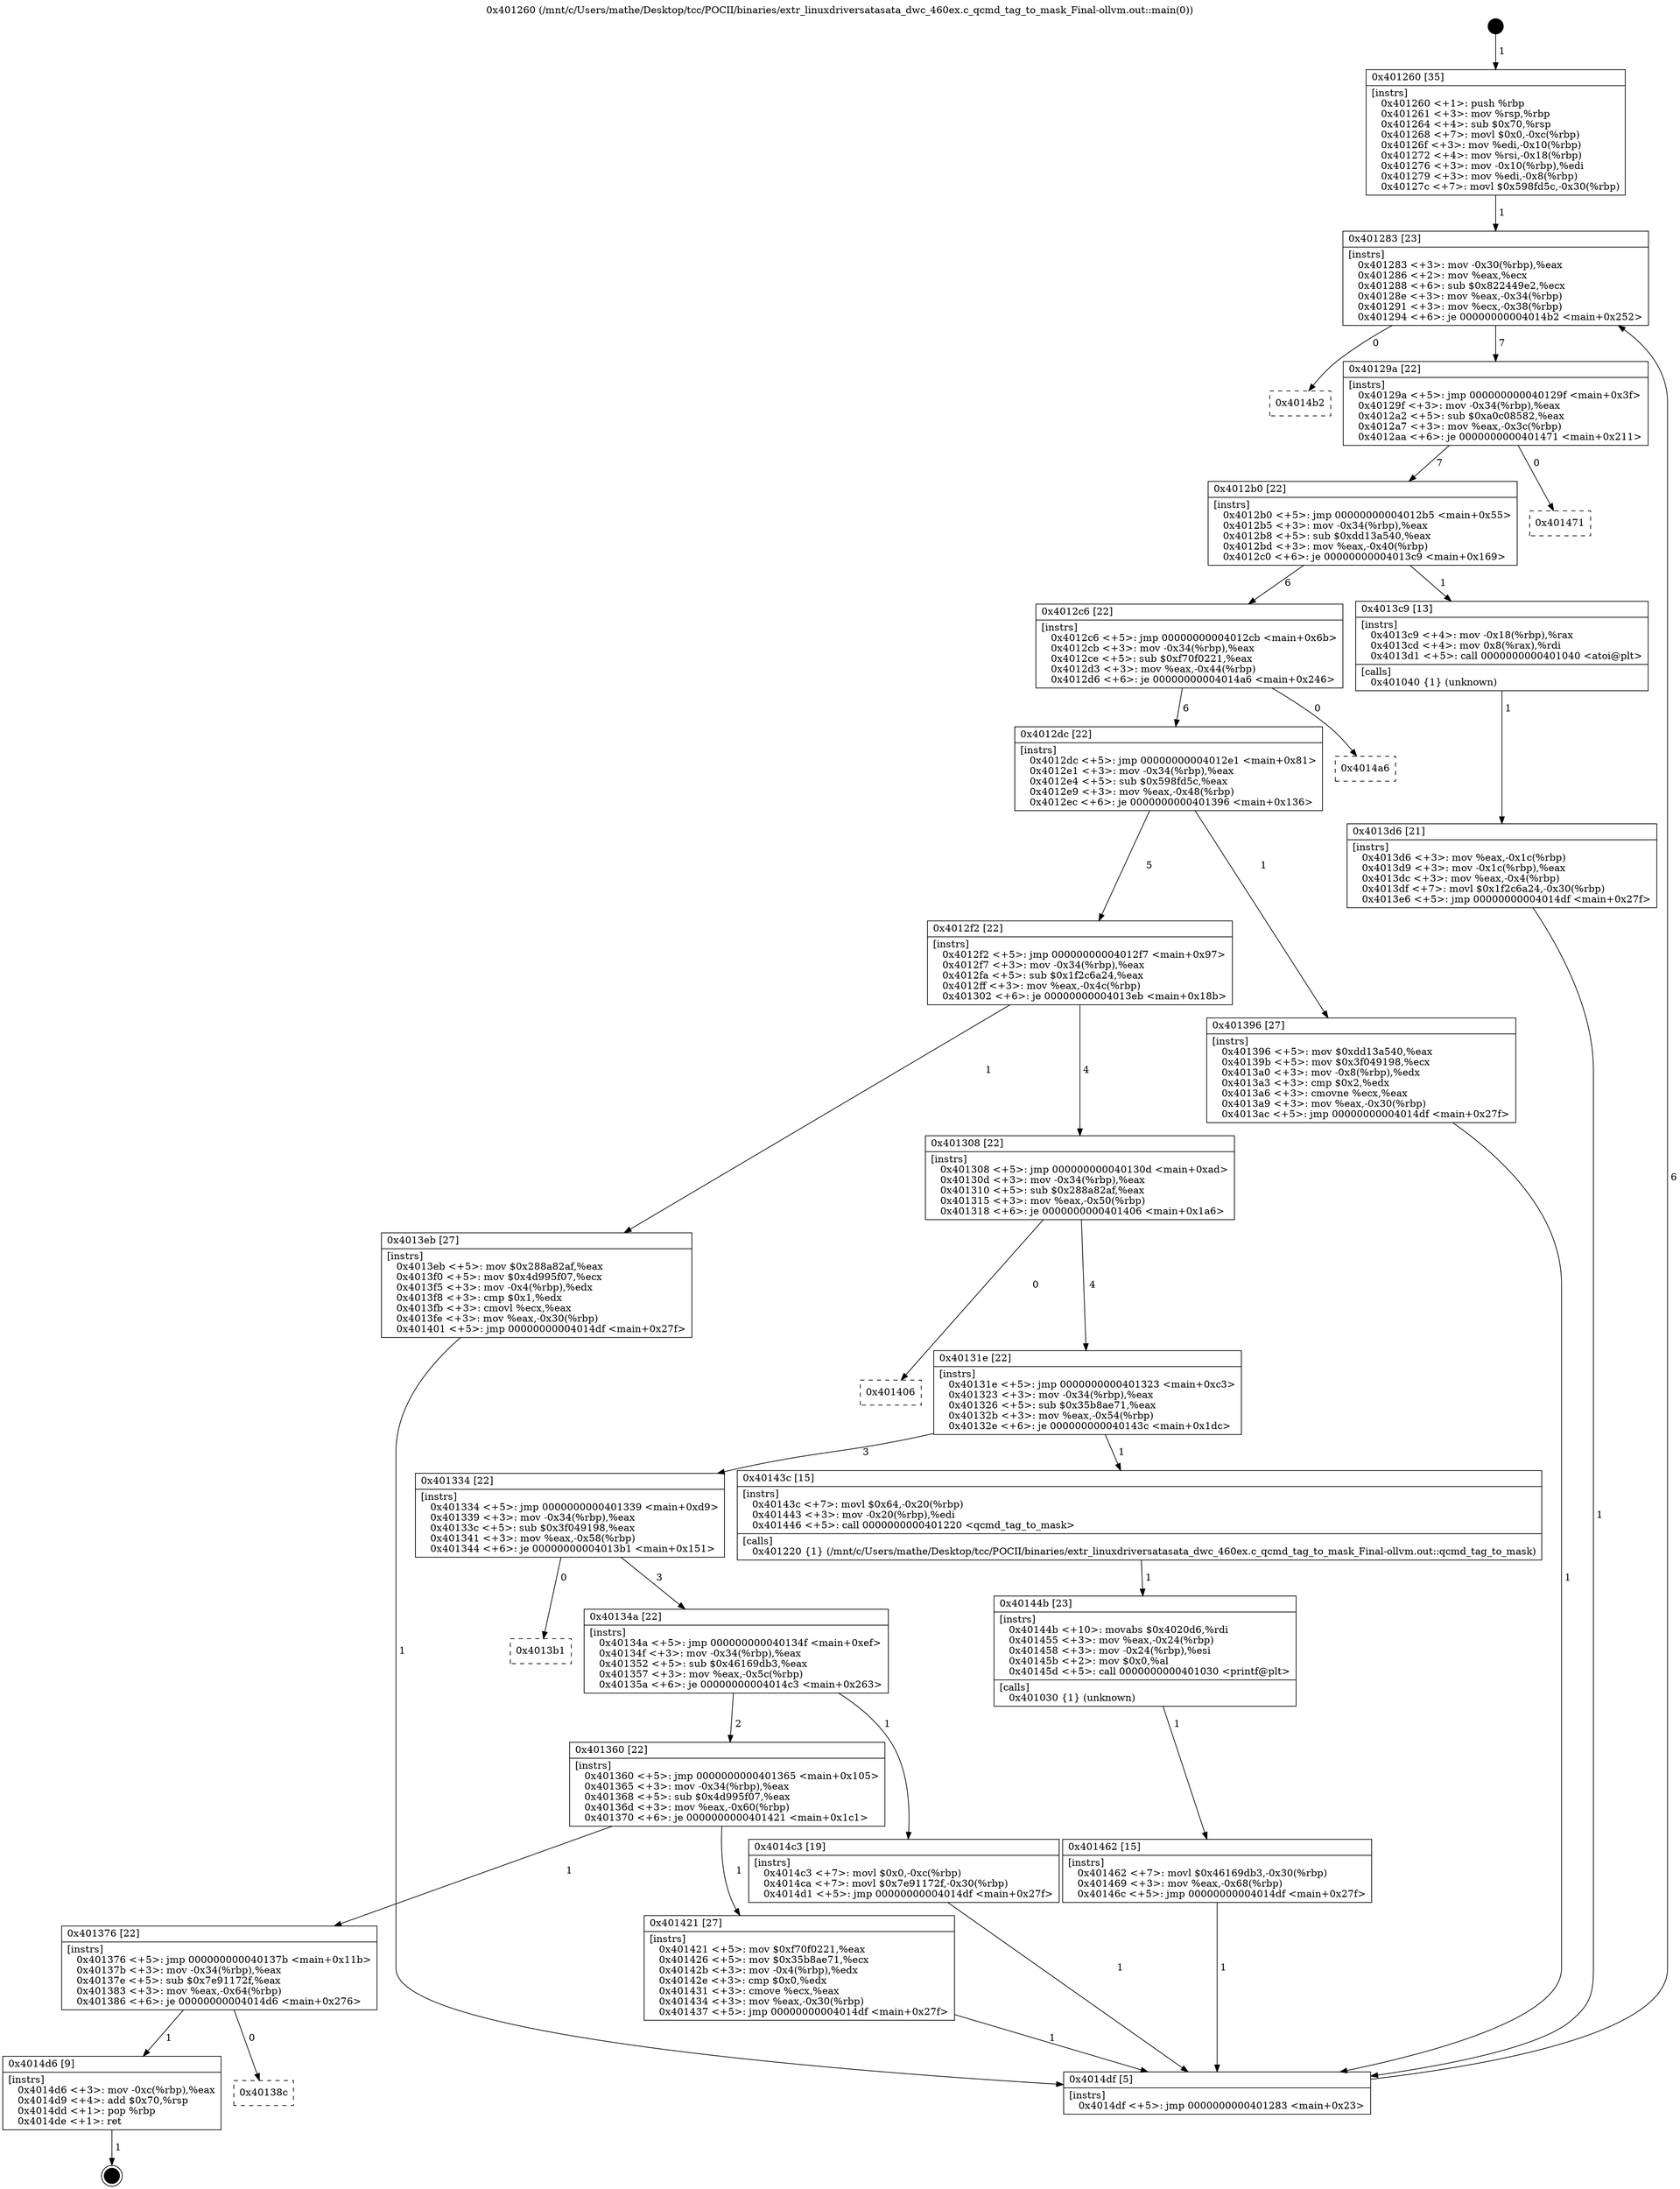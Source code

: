 digraph "0x401260" {
  label = "0x401260 (/mnt/c/Users/mathe/Desktop/tcc/POCII/binaries/extr_linuxdriversatasata_dwc_460ex.c_qcmd_tag_to_mask_Final-ollvm.out::main(0))"
  labelloc = "t"
  node[shape=record]

  Entry [label="",width=0.3,height=0.3,shape=circle,fillcolor=black,style=filled]
  "0x401283" [label="{
     0x401283 [23]\l
     | [instrs]\l
     &nbsp;&nbsp;0x401283 \<+3\>: mov -0x30(%rbp),%eax\l
     &nbsp;&nbsp;0x401286 \<+2\>: mov %eax,%ecx\l
     &nbsp;&nbsp;0x401288 \<+6\>: sub $0x822449e2,%ecx\l
     &nbsp;&nbsp;0x40128e \<+3\>: mov %eax,-0x34(%rbp)\l
     &nbsp;&nbsp;0x401291 \<+3\>: mov %ecx,-0x38(%rbp)\l
     &nbsp;&nbsp;0x401294 \<+6\>: je 00000000004014b2 \<main+0x252\>\l
  }"]
  "0x4014b2" [label="{
     0x4014b2\l
  }", style=dashed]
  "0x40129a" [label="{
     0x40129a [22]\l
     | [instrs]\l
     &nbsp;&nbsp;0x40129a \<+5\>: jmp 000000000040129f \<main+0x3f\>\l
     &nbsp;&nbsp;0x40129f \<+3\>: mov -0x34(%rbp),%eax\l
     &nbsp;&nbsp;0x4012a2 \<+5\>: sub $0xa0c08582,%eax\l
     &nbsp;&nbsp;0x4012a7 \<+3\>: mov %eax,-0x3c(%rbp)\l
     &nbsp;&nbsp;0x4012aa \<+6\>: je 0000000000401471 \<main+0x211\>\l
  }"]
  Exit [label="",width=0.3,height=0.3,shape=circle,fillcolor=black,style=filled,peripheries=2]
  "0x401471" [label="{
     0x401471\l
  }", style=dashed]
  "0x4012b0" [label="{
     0x4012b0 [22]\l
     | [instrs]\l
     &nbsp;&nbsp;0x4012b0 \<+5\>: jmp 00000000004012b5 \<main+0x55\>\l
     &nbsp;&nbsp;0x4012b5 \<+3\>: mov -0x34(%rbp),%eax\l
     &nbsp;&nbsp;0x4012b8 \<+5\>: sub $0xdd13a540,%eax\l
     &nbsp;&nbsp;0x4012bd \<+3\>: mov %eax,-0x40(%rbp)\l
     &nbsp;&nbsp;0x4012c0 \<+6\>: je 00000000004013c9 \<main+0x169\>\l
  }"]
  "0x40138c" [label="{
     0x40138c\l
  }", style=dashed]
  "0x4013c9" [label="{
     0x4013c9 [13]\l
     | [instrs]\l
     &nbsp;&nbsp;0x4013c9 \<+4\>: mov -0x18(%rbp),%rax\l
     &nbsp;&nbsp;0x4013cd \<+4\>: mov 0x8(%rax),%rdi\l
     &nbsp;&nbsp;0x4013d1 \<+5\>: call 0000000000401040 \<atoi@plt\>\l
     | [calls]\l
     &nbsp;&nbsp;0x401040 \{1\} (unknown)\l
  }"]
  "0x4012c6" [label="{
     0x4012c6 [22]\l
     | [instrs]\l
     &nbsp;&nbsp;0x4012c6 \<+5\>: jmp 00000000004012cb \<main+0x6b\>\l
     &nbsp;&nbsp;0x4012cb \<+3\>: mov -0x34(%rbp),%eax\l
     &nbsp;&nbsp;0x4012ce \<+5\>: sub $0xf70f0221,%eax\l
     &nbsp;&nbsp;0x4012d3 \<+3\>: mov %eax,-0x44(%rbp)\l
     &nbsp;&nbsp;0x4012d6 \<+6\>: je 00000000004014a6 \<main+0x246\>\l
  }"]
  "0x4014d6" [label="{
     0x4014d6 [9]\l
     | [instrs]\l
     &nbsp;&nbsp;0x4014d6 \<+3\>: mov -0xc(%rbp),%eax\l
     &nbsp;&nbsp;0x4014d9 \<+4\>: add $0x70,%rsp\l
     &nbsp;&nbsp;0x4014dd \<+1\>: pop %rbp\l
     &nbsp;&nbsp;0x4014de \<+1\>: ret\l
  }"]
  "0x4014a6" [label="{
     0x4014a6\l
  }", style=dashed]
  "0x4012dc" [label="{
     0x4012dc [22]\l
     | [instrs]\l
     &nbsp;&nbsp;0x4012dc \<+5\>: jmp 00000000004012e1 \<main+0x81\>\l
     &nbsp;&nbsp;0x4012e1 \<+3\>: mov -0x34(%rbp),%eax\l
     &nbsp;&nbsp;0x4012e4 \<+5\>: sub $0x598fd5c,%eax\l
     &nbsp;&nbsp;0x4012e9 \<+3\>: mov %eax,-0x48(%rbp)\l
     &nbsp;&nbsp;0x4012ec \<+6\>: je 0000000000401396 \<main+0x136\>\l
  }"]
  "0x401462" [label="{
     0x401462 [15]\l
     | [instrs]\l
     &nbsp;&nbsp;0x401462 \<+7\>: movl $0x46169db3,-0x30(%rbp)\l
     &nbsp;&nbsp;0x401469 \<+3\>: mov %eax,-0x68(%rbp)\l
     &nbsp;&nbsp;0x40146c \<+5\>: jmp 00000000004014df \<main+0x27f\>\l
  }"]
  "0x401396" [label="{
     0x401396 [27]\l
     | [instrs]\l
     &nbsp;&nbsp;0x401396 \<+5\>: mov $0xdd13a540,%eax\l
     &nbsp;&nbsp;0x40139b \<+5\>: mov $0x3f049198,%ecx\l
     &nbsp;&nbsp;0x4013a0 \<+3\>: mov -0x8(%rbp),%edx\l
     &nbsp;&nbsp;0x4013a3 \<+3\>: cmp $0x2,%edx\l
     &nbsp;&nbsp;0x4013a6 \<+3\>: cmovne %ecx,%eax\l
     &nbsp;&nbsp;0x4013a9 \<+3\>: mov %eax,-0x30(%rbp)\l
     &nbsp;&nbsp;0x4013ac \<+5\>: jmp 00000000004014df \<main+0x27f\>\l
  }"]
  "0x4012f2" [label="{
     0x4012f2 [22]\l
     | [instrs]\l
     &nbsp;&nbsp;0x4012f2 \<+5\>: jmp 00000000004012f7 \<main+0x97\>\l
     &nbsp;&nbsp;0x4012f7 \<+3\>: mov -0x34(%rbp),%eax\l
     &nbsp;&nbsp;0x4012fa \<+5\>: sub $0x1f2c6a24,%eax\l
     &nbsp;&nbsp;0x4012ff \<+3\>: mov %eax,-0x4c(%rbp)\l
     &nbsp;&nbsp;0x401302 \<+6\>: je 00000000004013eb \<main+0x18b\>\l
  }"]
  "0x4014df" [label="{
     0x4014df [5]\l
     | [instrs]\l
     &nbsp;&nbsp;0x4014df \<+5\>: jmp 0000000000401283 \<main+0x23\>\l
  }"]
  "0x401260" [label="{
     0x401260 [35]\l
     | [instrs]\l
     &nbsp;&nbsp;0x401260 \<+1\>: push %rbp\l
     &nbsp;&nbsp;0x401261 \<+3\>: mov %rsp,%rbp\l
     &nbsp;&nbsp;0x401264 \<+4\>: sub $0x70,%rsp\l
     &nbsp;&nbsp;0x401268 \<+7\>: movl $0x0,-0xc(%rbp)\l
     &nbsp;&nbsp;0x40126f \<+3\>: mov %edi,-0x10(%rbp)\l
     &nbsp;&nbsp;0x401272 \<+4\>: mov %rsi,-0x18(%rbp)\l
     &nbsp;&nbsp;0x401276 \<+3\>: mov -0x10(%rbp),%edi\l
     &nbsp;&nbsp;0x401279 \<+3\>: mov %edi,-0x8(%rbp)\l
     &nbsp;&nbsp;0x40127c \<+7\>: movl $0x598fd5c,-0x30(%rbp)\l
  }"]
  "0x4013d6" [label="{
     0x4013d6 [21]\l
     | [instrs]\l
     &nbsp;&nbsp;0x4013d6 \<+3\>: mov %eax,-0x1c(%rbp)\l
     &nbsp;&nbsp;0x4013d9 \<+3\>: mov -0x1c(%rbp),%eax\l
     &nbsp;&nbsp;0x4013dc \<+3\>: mov %eax,-0x4(%rbp)\l
     &nbsp;&nbsp;0x4013df \<+7\>: movl $0x1f2c6a24,-0x30(%rbp)\l
     &nbsp;&nbsp;0x4013e6 \<+5\>: jmp 00000000004014df \<main+0x27f\>\l
  }"]
  "0x40144b" [label="{
     0x40144b [23]\l
     | [instrs]\l
     &nbsp;&nbsp;0x40144b \<+10\>: movabs $0x4020d6,%rdi\l
     &nbsp;&nbsp;0x401455 \<+3\>: mov %eax,-0x24(%rbp)\l
     &nbsp;&nbsp;0x401458 \<+3\>: mov -0x24(%rbp),%esi\l
     &nbsp;&nbsp;0x40145b \<+2\>: mov $0x0,%al\l
     &nbsp;&nbsp;0x40145d \<+5\>: call 0000000000401030 \<printf@plt\>\l
     | [calls]\l
     &nbsp;&nbsp;0x401030 \{1\} (unknown)\l
  }"]
  "0x4013eb" [label="{
     0x4013eb [27]\l
     | [instrs]\l
     &nbsp;&nbsp;0x4013eb \<+5\>: mov $0x288a82af,%eax\l
     &nbsp;&nbsp;0x4013f0 \<+5\>: mov $0x4d995f07,%ecx\l
     &nbsp;&nbsp;0x4013f5 \<+3\>: mov -0x4(%rbp),%edx\l
     &nbsp;&nbsp;0x4013f8 \<+3\>: cmp $0x1,%edx\l
     &nbsp;&nbsp;0x4013fb \<+3\>: cmovl %ecx,%eax\l
     &nbsp;&nbsp;0x4013fe \<+3\>: mov %eax,-0x30(%rbp)\l
     &nbsp;&nbsp;0x401401 \<+5\>: jmp 00000000004014df \<main+0x27f\>\l
  }"]
  "0x401308" [label="{
     0x401308 [22]\l
     | [instrs]\l
     &nbsp;&nbsp;0x401308 \<+5\>: jmp 000000000040130d \<main+0xad\>\l
     &nbsp;&nbsp;0x40130d \<+3\>: mov -0x34(%rbp),%eax\l
     &nbsp;&nbsp;0x401310 \<+5\>: sub $0x288a82af,%eax\l
     &nbsp;&nbsp;0x401315 \<+3\>: mov %eax,-0x50(%rbp)\l
     &nbsp;&nbsp;0x401318 \<+6\>: je 0000000000401406 \<main+0x1a6\>\l
  }"]
  "0x401376" [label="{
     0x401376 [22]\l
     | [instrs]\l
     &nbsp;&nbsp;0x401376 \<+5\>: jmp 000000000040137b \<main+0x11b\>\l
     &nbsp;&nbsp;0x40137b \<+3\>: mov -0x34(%rbp),%eax\l
     &nbsp;&nbsp;0x40137e \<+5\>: sub $0x7e91172f,%eax\l
     &nbsp;&nbsp;0x401383 \<+3\>: mov %eax,-0x64(%rbp)\l
     &nbsp;&nbsp;0x401386 \<+6\>: je 00000000004014d6 \<main+0x276\>\l
  }"]
  "0x401406" [label="{
     0x401406\l
  }", style=dashed]
  "0x40131e" [label="{
     0x40131e [22]\l
     | [instrs]\l
     &nbsp;&nbsp;0x40131e \<+5\>: jmp 0000000000401323 \<main+0xc3\>\l
     &nbsp;&nbsp;0x401323 \<+3\>: mov -0x34(%rbp),%eax\l
     &nbsp;&nbsp;0x401326 \<+5\>: sub $0x35b8ae71,%eax\l
     &nbsp;&nbsp;0x40132b \<+3\>: mov %eax,-0x54(%rbp)\l
     &nbsp;&nbsp;0x40132e \<+6\>: je 000000000040143c \<main+0x1dc\>\l
  }"]
  "0x401421" [label="{
     0x401421 [27]\l
     | [instrs]\l
     &nbsp;&nbsp;0x401421 \<+5\>: mov $0xf70f0221,%eax\l
     &nbsp;&nbsp;0x401426 \<+5\>: mov $0x35b8ae71,%ecx\l
     &nbsp;&nbsp;0x40142b \<+3\>: mov -0x4(%rbp),%edx\l
     &nbsp;&nbsp;0x40142e \<+3\>: cmp $0x0,%edx\l
     &nbsp;&nbsp;0x401431 \<+3\>: cmove %ecx,%eax\l
     &nbsp;&nbsp;0x401434 \<+3\>: mov %eax,-0x30(%rbp)\l
     &nbsp;&nbsp;0x401437 \<+5\>: jmp 00000000004014df \<main+0x27f\>\l
  }"]
  "0x40143c" [label="{
     0x40143c [15]\l
     | [instrs]\l
     &nbsp;&nbsp;0x40143c \<+7\>: movl $0x64,-0x20(%rbp)\l
     &nbsp;&nbsp;0x401443 \<+3\>: mov -0x20(%rbp),%edi\l
     &nbsp;&nbsp;0x401446 \<+5\>: call 0000000000401220 \<qcmd_tag_to_mask\>\l
     | [calls]\l
     &nbsp;&nbsp;0x401220 \{1\} (/mnt/c/Users/mathe/Desktop/tcc/POCII/binaries/extr_linuxdriversatasata_dwc_460ex.c_qcmd_tag_to_mask_Final-ollvm.out::qcmd_tag_to_mask)\l
  }"]
  "0x401334" [label="{
     0x401334 [22]\l
     | [instrs]\l
     &nbsp;&nbsp;0x401334 \<+5\>: jmp 0000000000401339 \<main+0xd9\>\l
     &nbsp;&nbsp;0x401339 \<+3\>: mov -0x34(%rbp),%eax\l
     &nbsp;&nbsp;0x40133c \<+5\>: sub $0x3f049198,%eax\l
     &nbsp;&nbsp;0x401341 \<+3\>: mov %eax,-0x58(%rbp)\l
     &nbsp;&nbsp;0x401344 \<+6\>: je 00000000004013b1 \<main+0x151\>\l
  }"]
  "0x401360" [label="{
     0x401360 [22]\l
     | [instrs]\l
     &nbsp;&nbsp;0x401360 \<+5\>: jmp 0000000000401365 \<main+0x105\>\l
     &nbsp;&nbsp;0x401365 \<+3\>: mov -0x34(%rbp),%eax\l
     &nbsp;&nbsp;0x401368 \<+5\>: sub $0x4d995f07,%eax\l
     &nbsp;&nbsp;0x40136d \<+3\>: mov %eax,-0x60(%rbp)\l
     &nbsp;&nbsp;0x401370 \<+6\>: je 0000000000401421 \<main+0x1c1\>\l
  }"]
  "0x4013b1" [label="{
     0x4013b1\l
  }", style=dashed]
  "0x40134a" [label="{
     0x40134a [22]\l
     | [instrs]\l
     &nbsp;&nbsp;0x40134a \<+5\>: jmp 000000000040134f \<main+0xef\>\l
     &nbsp;&nbsp;0x40134f \<+3\>: mov -0x34(%rbp),%eax\l
     &nbsp;&nbsp;0x401352 \<+5\>: sub $0x46169db3,%eax\l
     &nbsp;&nbsp;0x401357 \<+3\>: mov %eax,-0x5c(%rbp)\l
     &nbsp;&nbsp;0x40135a \<+6\>: je 00000000004014c3 \<main+0x263\>\l
  }"]
  "0x4014c3" [label="{
     0x4014c3 [19]\l
     | [instrs]\l
     &nbsp;&nbsp;0x4014c3 \<+7\>: movl $0x0,-0xc(%rbp)\l
     &nbsp;&nbsp;0x4014ca \<+7\>: movl $0x7e91172f,-0x30(%rbp)\l
     &nbsp;&nbsp;0x4014d1 \<+5\>: jmp 00000000004014df \<main+0x27f\>\l
  }"]
  Entry -> "0x401260" [label=" 1"]
  "0x401283" -> "0x4014b2" [label=" 0"]
  "0x401283" -> "0x40129a" [label=" 7"]
  "0x4014d6" -> Exit [label=" 1"]
  "0x40129a" -> "0x401471" [label=" 0"]
  "0x40129a" -> "0x4012b0" [label=" 7"]
  "0x401376" -> "0x40138c" [label=" 0"]
  "0x4012b0" -> "0x4013c9" [label=" 1"]
  "0x4012b0" -> "0x4012c6" [label=" 6"]
  "0x401376" -> "0x4014d6" [label=" 1"]
  "0x4012c6" -> "0x4014a6" [label=" 0"]
  "0x4012c6" -> "0x4012dc" [label=" 6"]
  "0x4014c3" -> "0x4014df" [label=" 1"]
  "0x4012dc" -> "0x401396" [label=" 1"]
  "0x4012dc" -> "0x4012f2" [label=" 5"]
  "0x401396" -> "0x4014df" [label=" 1"]
  "0x401260" -> "0x401283" [label=" 1"]
  "0x4014df" -> "0x401283" [label=" 6"]
  "0x4013c9" -> "0x4013d6" [label=" 1"]
  "0x4013d6" -> "0x4014df" [label=" 1"]
  "0x401462" -> "0x4014df" [label=" 1"]
  "0x4012f2" -> "0x4013eb" [label=" 1"]
  "0x4012f2" -> "0x401308" [label=" 4"]
  "0x4013eb" -> "0x4014df" [label=" 1"]
  "0x40144b" -> "0x401462" [label=" 1"]
  "0x401308" -> "0x401406" [label=" 0"]
  "0x401308" -> "0x40131e" [label=" 4"]
  "0x40143c" -> "0x40144b" [label=" 1"]
  "0x40131e" -> "0x40143c" [label=" 1"]
  "0x40131e" -> "0x401334" [label=" 3"]
  "0x401421" -> "0x4014df" [label=" 1"]
  "0x401334" -> "0x4013b1" [label=" 0"]
  "0x401334" -> "0x40134a" [label=" 3"]
  "0x401360" -> "0x401421" [label=" 1"]
  "0x40134a" -> "0x4014c3" [label=" 1"]
  "0x40134a" -> "0x401360" [label=" 2"]
  "0x401360" -> "0x401376" [label=" 1"]
}
